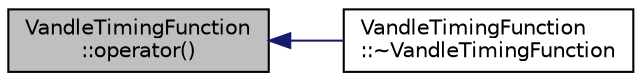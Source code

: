 digraph "VandleTimingFunction::operator()"
{
  edge [fontname="Helvetica",fontsize="10",labelfontname="Helvetica",labelfontsize="10"];
  node [fontname="Helvetica",fontsize="10",shape=record];
  rankdir="LR";
  Node1 [label="VandleTimingFunction\l::operator()",height=0.2,width=0.4,color="black", fillcolor="grey75", style="filled", fontcolor="black"];
  Node1 -> Node2 [dir="back",color="midnightblue",fontsize="10",style="solid",fontname="Helvetica"];
  Node2 [label="VandleTimingFunction\l::~VandleTimingFunction",height=0.2,width=0.4,color="black", fillcolor="white", style="filled",URL="$de/d80/class_vandle_timing_function.html#aec4ee4593546b343f2cbe1a5df832f74"];
}
